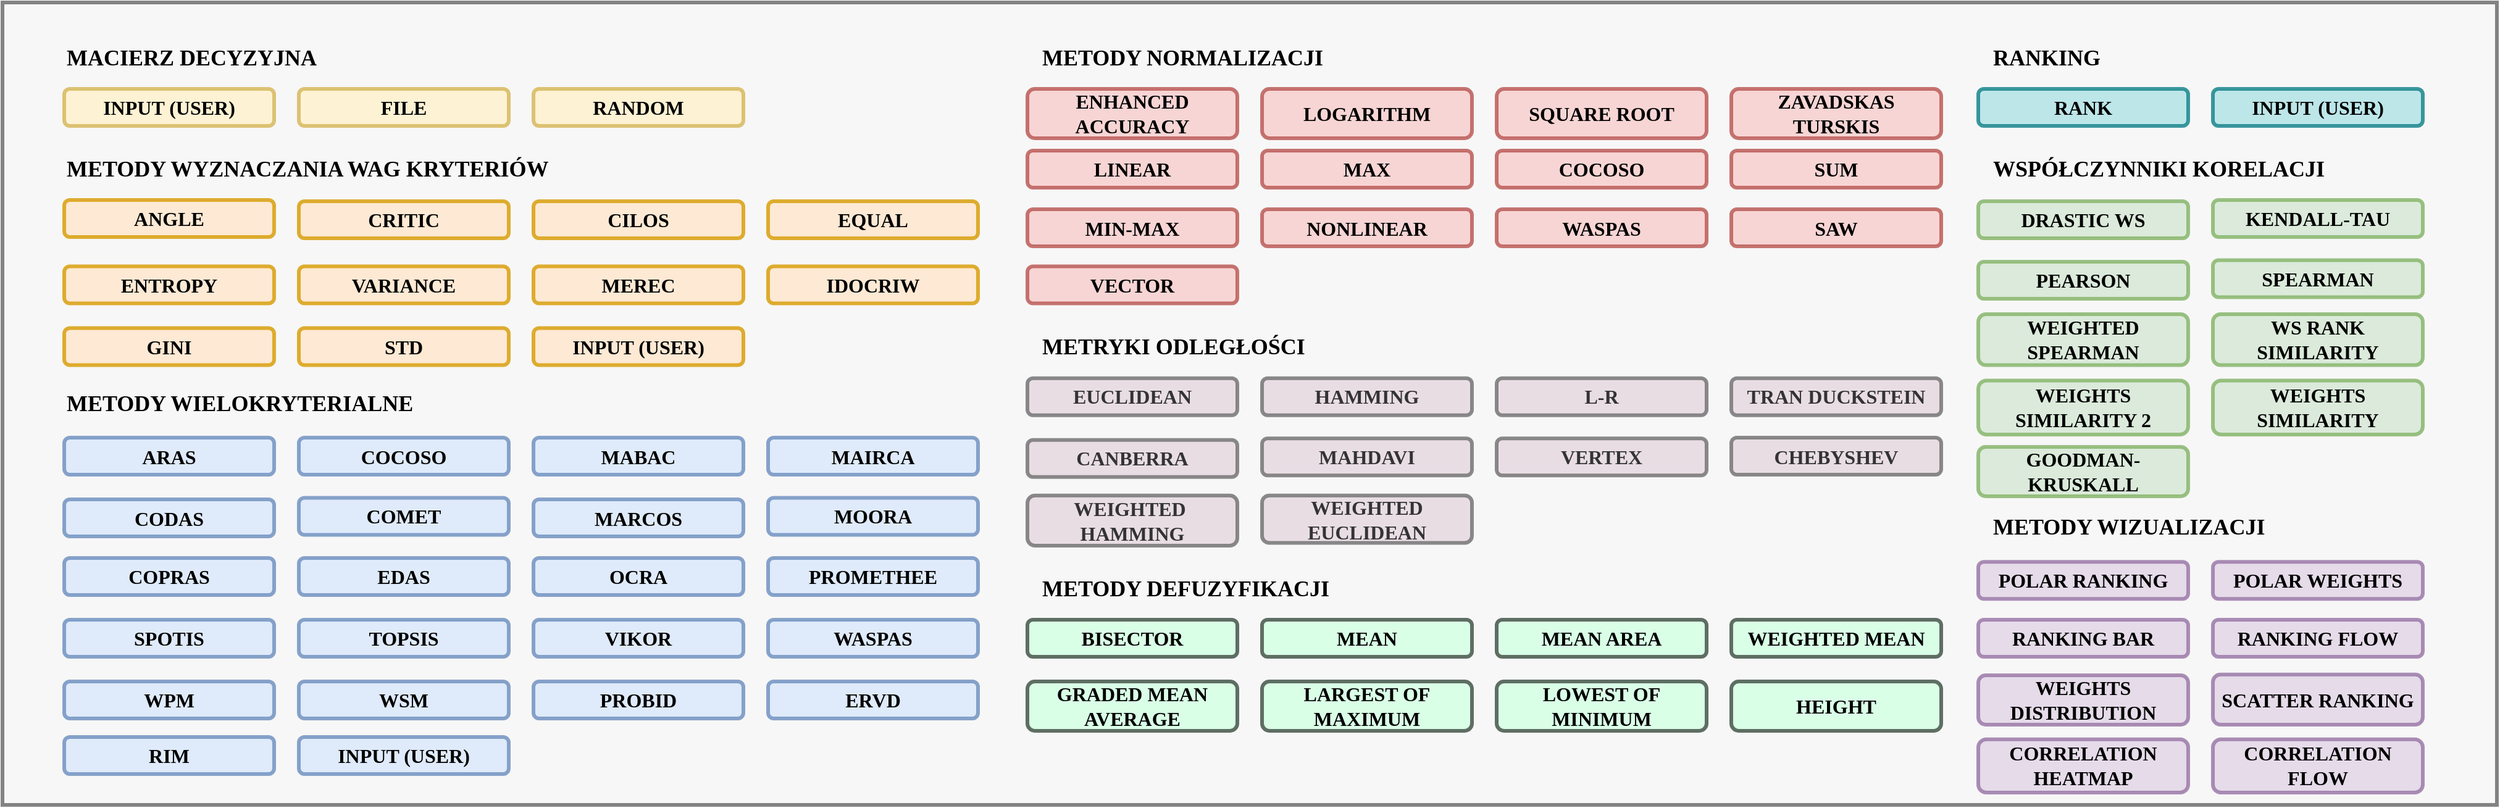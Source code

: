 <mxfile version="24.5.4" type="device">
  <diagram name="Strona-1" id="jpaMvelVWF1Mh6sMr1HV">
    <mxGraphModel dx="2520" dy="2734" grid="1" gridSize="10" guides="1" tooltips="1" connect="1" arrows="1" fold="1" page="1" pageScale="1" pageWidth="827" pageHeight="1169" math="0" shadow="0">
      <root>
        <mxCell id="0" />
        <mxCell id="1" parent="0" />
        <mxCell id="wmRTawZfQHPGaK_FYvVi-120" value="" style="rounded=0;whiteSpace=wrap;html=1;fillColor=#f5f5f5;fontColor=#333333;strokeColor=#666666;opacity=80;strokeWidth=3;fontFamily=Verdana;fontStyle=1;fontSize=12;" vertex="1" parent="1">
          <mxGeometry x="490" y="-750" width="2020" height="650" as="geometry" />
        </mxCell>
        <mxCell id="wmRTawZfQHPGaK_FYvVi-121" value="GOODMAN-KRUSKALL" style="rounded=1;whiteSpace=wrap;html=1;fontSize=16;fontFamily=Verdana;fillColor=#d5e8d4;strokeColor=#82b366;strokeWidth=3;opacity=80;fontStyle=1" vertex="1" parent="1">
          <mxGeometry x="2090" y="-390" width="170" height="40" as="geometry" />
        </mxCell>
        <mxCell id="wmRTawZfQHPGaK_FYvVi-122" value="PEARSON" style="rounded=1;whiteSpace=wrap;html=1;fontSize=16;fontFamily=Verdana;fillColor=#d5e8d4;strokeColor=#82b366;strokeWidth=3;opacity=80;fontStyle=1" vertex="1" parent="1">
          <mxGeometry x="2090" y="-540" width="170" height="30" as="geometry" />
        </mxCell>
        <mxCell id="wmRTawZfQHPGaK_FYvVi-123" value="KENDALL-TAU" style="rounded=1;whiteSpace=wrap;html=1;fontSize=16;fontFamily=Verdana;fillColor=#d5e8d4;strokeColor=#82b366;strokeWidth=3;opacity=80;fontStyle=1" vertex="1" parent="1">
          <mxGeometry x="2280" y="-590" width="170" height="30" as="geometry" />
        </mxCell>
        <mxCell id="wmRTawZfQHPGaK_FYvVi-124" value="SPEARMAN" style="rounded=1;whiteSpace=wrap;html=1;fontSize=16;fontFamily=Verdana;fillColor=#d5e8d4;strokeColor=#82b366;strokeWidth=3;opacity=80;fontStyle=1" vertex="1" parent="1">
          <mxGeometry x="2280" y="-541.25" width="170" height="30" as="geometry" />
        </mxCell>
        <mxCell id="wmRTawZfQHPGaK_FYvVi-125" value="WEIGHTED SPEARMAN" style="rounded=1;whiteSpace=wrap;html=1;fontSize=16;fontFamily=Verdana;fillColor=#d5e8d4;strokeColor=#82b366;strokeWidth=3;opacity=80;fontStyle=1" vertex="1" parent="1">
          <mxGeometry x="2090" y="-497.5" width="170" height="41.25" as="geometry" />
        </mxCell>
        <mxCell id="wmRTawZfQHPGaK_FYvVi-126" value="WS RANK SIMILARITY" style="rounded=1;whiteSpace=wrap;html=1;fontSize=16;fontFamily=Verdana;fillColor=#d5e8d4;strokeColor=#82b366;strokeWidth=3;opacity=80;fontStyle=1" vertex="1" parent="1">
          <mxGeometry x="2280" y="-497.5" width="170" height="41.25" as="geometry" />
        </mxCell>
        <mxCell id="wmRTawZfQHPGaK_FYvVi-127" value="GRADED MEAN AVERAGE" style="rounded=1;whiteSpace=wrap;html=1;fontFamily=Verdana;fontSize=16;strokeWidth=3;fillColor=#daffe7;strokeColor=#5E6E63;fontStyle=1" vertex="1" parent="1">
          <mxGeometry x="1320" y="-200" width="170" height="40" as="geometry" />
        </mxCell>
        <mxCell id="wmRTawZfQHPGaK_FYvVi-128" value="MEAN AREA" style="rounded=1;whiteSpace=wrap;html=1;fontFamily=Verdana;fontSize=16;strokeWidth=3;fillColor=#daffe7;strokeColor=#5E6E63;fontStyle=1" vertex="1" parent="1">
          <mxGeometry x="1700" y="-250" width="170" height="30" as="geometry" />
        </mxCell>
        <mxCell id="wmRTawZfQHPGaK_FYvVi-129" value="MEAN" style="rounded=1;whiteSpace=wrap;html=1;fontFamily=Verdana;fontSize=16;strokeWidth=3;fillColor=#daffe7;strokeColor=#5E6E63;fontStyle=1" vertex="1" parent="1">
          <mxGeometry x="1510" y="-250" width="170" height="30" as="geometry" />
        </mxCell>
        <mxCell id="wmRTawZfQHPGaK_FYvVi-130" value="WEIGHTED MEAN" style="rounded=1;whiteSpace=wrap;html=1;fontFamily=Verdana;fontSize=16;strokeWidth=3;fillColor=#daffe7;strokeColor=#5E6E63;fontStyle=1" vertex="1" parent="1">
          <mxGeometry x="1890" y="-250" width="170" height="30" as="geometry" />
        </mxCell>
        <mxCell id="wmRTawZfQHPGaK_FYvVi-131" value="DRASTIC WS" style="rounded=1;whiteSpace=wrap;html=1;fontSize=16;fontFamily=Verdana;fillColor=#d5e8d4;strokeColor=#82b366;strokeWidth=3;opacity=80;fontStyle=1" vertex="1" parent="1">
          <mxGeometry x="2090" y="-589" width="170" height="30" as="geometry" />
        </mxCell>
        <mxCell id="wmRTawZfQHPGaK_FYvVi-132" value="WEIGHTS SIMILARITY" style="rounded=1;whiteSpace=wrap;html=1;fontSize=16;fontFamily=Verdana;fillColor=#d5e8d4;strokeColor=#82b366;strokeWidth=3;opacity=80;fontStyle=1" vertex="1" parent="1">
          <mxGeometry x="2280" y="-443.75" width="170" height="43.75" as="geometry" />
        </mxCell>
        <mxCell id="wmRTawZfQHPGaK_FYvVi-133" value="WEIGHTS SIMILARITY 2" style="rounded=1;whiteSpace=wrap;html=1;fontSize=16;fontFamily=Verdana;fillColor=#d5e8d4;strokeColor=#82b366;strokeWidth=3;opacity=80;fontStyle=1" vertex="1" parent="1">
          <mxGeometry x="2090" y="-443.75" width="170" height="43.75" as="geometry" />
        </mxCell>
        <mxCell id="wmRTawZfQHPGaK_FYvVi-134" value="BISECTOR" style="rounded=1;whiteSpace=wrap;html=1;fontFamily=Verdana;fontSize=16;strokeWidth=3;fillColor=#daffe7;strokeColor=#5E6E63;fontStyle=1" vertex="1" parent="1">
          <mxGeometry x="1320" y="-250" width="170" height="30" as="geometry" />
        </mxCell>
        <mxCell id="wmRTawZfQHPGaK_FYvVi-135" value="HEIGHT" style="rounded=1;whiteSpace=wrap;html=1;fontFamily=Verdana;fontSize=16;strokeWidth=3;fillColor=#daffe7;strokeColor=#5E6E63;fontStyle=1" vertex="1" parent="1">
          <mxGeometry x="1890" y="-200" width="170" height="40" as="geometry" />
        </mxCell>
        <mxCell id="wmRTawZfQHPGaK_FYvVi-136" value="LARGEST OF MAXIMUM" style="rounded=1;whiteSpace=wrap;html=1;fontFamily=Verdana;fontSize=16;strokeWidth=3;fillColor=#daffe7;strokeColor=#5E6E63;fontStyle=1" vertex="1" parent="1">
          <mxGeometry x="1510" y="-200" width="170" height="40" as="geometry" />
        </mxCell>
        <mxCell id="wmRTawZfQHPGaK_FYvVi-137" value="LOWEST OF MINIMUM" style="rounded=1;whiteSpace=wrap;html=1;fontFamily=Verdana;fontSize=16;strokeWidth=3;fillColor=#daffe7;strokeColor=#5E6E63;fontStyle=1" vertex="1" parent="1">
          <mxGeometry x="1700" y="-200" width="170" height="40" as="geometry" />
        </mxCell>
        <mxCell id="wmRTawZfQHPGaK_FYvVi-138" value="EUCLIDEAN" style="rounded=1;whiteSpace=wrap;html=1;fontFamily=Verdana;fontSize=16;fillColor=#e6d8e0;strokeColor=#6E6E6E;opacity=80;strokeWidth=3;fontColor=#333333;fontStyle=1" vertex="1" parent="1">
          <mxGeometry x="1320" y="-445.62" width="170" height="30" as="geometry" />
        </mxCell>
        <mxCell id="wmRTawZfQHPGaK_FYvVi-139" value="CANBERRA" style="rounded=1;whiteSpace=wrap;html=1;fontFamily=Verdana;fontSize=16;fillColor=#e6d8e0;strokeColor=#6E6E6E;opacity=80;strokeWidth=3;fontColor=#333333;fontStyle=1" vertex="1" parent="1">
          <mxGeometry x="1320" y="-395.62" width="170" height="30" as="geometry" />
        </mxCell>
        <mxCell id="wmRTawZfQHPGaK_FYvVi-140" value="HAMMING" style="rounded=1;whiteSpace=wrap;html=1;fontFamily=Verdana;fontSize=16;fillColor=#e6d8e0;strokeColor=#6E6E6E;opacity=80;strokeWidth=3;fontColor=#333333;fontStyle=1" vertex="1" parent="1">
          <mxGeometry x="1510" y="-445.62" width="170" height="30" as="geometry" />
        </mxCell>
        <mxCell id="wmRTawZfQHPGaK_FYvVi-141" value="MAHDAVI" style="rounded=1;whiteSpace=wrap;html=1;fontFamily=Verdana;fontSize=16;fillColor=#e6d8e0;strokeColor=#6E6E6E;opacity=80;strokeWidth=3;fontColor=#333333;fontStyle=1" vertex="1" parent="1">
          <mxGeometry x="1510" y="-396.87" width="170" height="30" as="geometry" />
        </mxCell>
        <mxCell id="wmRTawZfQHPGaK_FYvVi-142" value="VERTEX" style="rounded=1;whiteSpace=wrap;html=1;fontFamily=Verdana;fontSize=16;fillColor=#e6d8e0;strokeColor=#6E6E6E;opacity=80;strokeWidth=3;fontColor=#333333;fontStyle=1" vertex="1" parent="1">
          <mxGeometry x="1700" y="-396.87" width="170" height="30" as="geometry" />
        </mxCell>
        <mxCell id="wmRTawZfQHPGaK_FYvVi-143" value="WEIGHTED&amp;nbsp;&lt;div&gt;HAMMING&lt;/div&gt;" style="rounded=1;whiteSpace=wrap;html=1;fontFamily=Verdana;fontSize=16;fillColor=#e6d8e0;strokeColor=#6E6E6E;opacity=80;strokeWidth=3;fontColor=#333333;fontStyle=1" vertex="1" parent="1">
          <mxGeometry x="1320" y="-350.63" width="170" height="40.63" as="geometry" />
        </mxCell>
        <mxCell id="wmRTawZfQHPGaK_FYvVi-144" value="L-R" style="rounded=1;whiteSpace=wrap;html=1;fontFamily=Verdana;fontSize=16;fillColor=#e6d8e0;strokeColor=#6E6E6E;opacity=80;strokeWidth=3;fontColor=#333333;fontStyle=1" vertex="1" parent="1">
          <mxGeometry x="1700" y="-445.62" width="170" height="30" as="geometry" />
        </mxCell>
        <mxCell id="wmRTawZfQHPGaK_FYvVi-145" value="TRAN DUCKSTEIN" style="rounded=1;whiteSpace=wrap;html=1;fontFamily=Verdana;fontSize=16;fillColor=#e6d8e0;strokeColor=#6E6E6E;opacity=80;strokeWidth=3;fontColor=#333333;fontStyle=1" vertex="1" parent="1">
          <mxGeometry x="1890" y="-445.62" width="170" height="30" as="geometry" />
        </mxCell>
        <mxCell id="wmRTawZfQHPGaK_FYvVi-146" value="WEIGHTED EUCLIDEAN" style="rounded=1;whiteSpace=wrap;html=1;fontFamily=Verdana;fontSize=16;fillColor=#e6d8e0;strokeColor=#6E6E6E;opacity=80;strokeWidth=3;fontColor=#333333;fontStyle=1" vertex="1" parent="1">
          <mxGeometry x="1510" y="-350.63" width="170" height="38.44" as="geometry" />
        </mxCell>
        <mxCell id="wmRTawZfQHPGaK_FYvVi-147" value="CHEBYSHEV" style="rounded=1;whiteSpace=wrap;html=1;fontFamily=Verdana;fontSize=16;fillColor=#e6d8e0;strokeColor=#6E6E6E;opacity=80;strokeWidth=3;fontColor=#333333;fontStyle=1" vertex="1" parent="1">
          <mxGeometry x="1890" y="-397.5" width="170" height="30" as="geometry" />
        </mxCell>
        <mxCell id="wmRTawZfQHPGaK_FYvVi-148" value="ENHANCED ACCURACY" style="rounded=1;whiteSpace=wrap;html=1;fontFamily=Verdana;fontSize=16;fillColor=#f8cecc;strokeColor=#b85450;strokeWidth=3;opacity=80;fontStyle=1" vertex="1" parent="1">
          <mxGeometry x="1320" y="-680" width="170" height="40" as="geometry" />
        </mxCell>
        <mxCell id="wmRTawZfQHPGaK_FYvVi-149" value="LINEAR" style="rounded=1;whiteSpace=wrap;html=1;fontFamily=Verdana;fontSize=16;fillColor=#f8cecc;strokeColor=#b85450;strokeWidth=3;opacity=80;fontStyle=1" vertex="1" parent="1">
          <mxGeometry x="1320" y="-630" width="170" height="30" as="geometry" />
        </mxCell>
        <mxCell id="wmRTawZfQHPGaK_FYvVi-150" value="LOGARITHM" style="rounded=1;whiteSpace=wrap;html=1;fontFamily=Verdana;fontSize=16;fillColor=#f8cecc;strokeColor=#b85450;strokeWidth=3;opacity=80;fontStyle=1" vertex="1" parent="1">
          <mxGeometry x="1510" y="-680" width="170" height="40" as="geometry" />
        </mxCell>
        <mxCell id="wmRTawZfQHPGaK_FYvVi-151" value="MAX" style="rounded=1;whiteSpace=wrap;html=1;fontFamily=Verdana;fontSize=16;fillColor=#f8cecc;strokeColor=#b85450;strokeWidth=3;opacity=80;fontStyle=1" vertex="1" parent="1">
          <mxGeometry x="1510" y="-630" width="170" height="30" as="geometry" />
        </mxCell>
        <mxCell id="wmRTawZfQHPGaK_FYvVi-152" value="MIN-MAX" style="rounded=1;whiteSpace=wrap;html=1;fontFamily=Verdana;fontSize=16;fillColor=#f8cecc;strokeColor=#b85450;strokeWidth=3;opacity=80;fontStyle=1" vertex="1" parent="1">
          <mxGeometry x="1320" y="-582.5" width="170" height="30" as="geometry" />
        </mxCell>
        <mxCell id="wmRTawZfQHPGaK_FYvVi-153" value="NONLINEAR" style="rounded=1;whiteSpace=wrap;html=1;fontFamily=Verdana;fontSize=16;fillColor=#f8cecc;strokeColor=#b85450;strokeWidth=3;opacity=80;fontStyle=1" vertex="1" parent="1">
          <mxGeometry x="1510" y="-582.5" width="170" height="30" as="geometry" />
        </mxCell>
        <mxCell id="wmRTawZfQHPGaK_FYvVi-154" value="SAW" style="rounded=1;whiteSpace=wrap;html=1;fontFamily=Verdana;fontSize=16;fillColor=#f8cecc;strokeColor=#b85450;strokeWidth=3;opacity=80;fontStyle=1" vertex="1" parent="1">
          <mxGeometry x="1890" y="-582.5" width="170" height="30" as="geometry" />
        </mxCell>
        <mxCell id="wmRTawZfQHPGaK_FYvVi-155" value="SUM" style="rounded=1;whiteSpace=wrap;html=1;fontFamily=Verdana;fontSize=16;fillColor=#f8cecc;strokeColor=#b85450;strokeWidth=3;opacity=80;fontStyle=1" vertex="1" parent="1">
          <mxGeometry x="1890" y="-630" width="170" height="30" as="geometry" />
        </mxCell>
        <mxCell id="wmRTawZfQHPGaK_FYvVi-156" value="VECTOR" style="rounded=1;whiteSpace=wrap;html=1;fontFamily=Verdana;fontSize=16;fillColor=#f8cecc;strokeColor=#b85450;strokeWidth=3;opacity=80;fontStyle=1" vertex="1" parent="1">
          <mxGeometry x="1320" y="-536.25" width="170" height="30" as="geometry" />
        </mxCell>
        <mxCell id="wmRTawZfQHPGaK_FYvVi-157" value="ZAVADSKAS TURSKIS" style="rounded=1;whiteSpace=wrap;html=1;fontFamily=Verdana;fontSize=16;fillColor=#f8cecc;strokeColor=#b85450;strokeWidth=3;opacity=80;fontStyle=1" vertex="1" parent="1">
          <mxGeometry x="1890" y="-680" width="170" height="40" as="geometry" />
        </mxCell>
        <mxCell id="wmRTawZfQHPGaK_FYvVi-158" value="SQUARE ROOT" style="rounded=1;whiteSpace=wrap;html=1;fontFamily=Verdana;fontSize=16;fillColor=#f8cecc;strokeColor=#b85450;strokeWidth=3;opacity=80;fontStyle=1" vertex="1" parent="1">
          <mxGeometry x="1700" y="-680" width="170" height="40" as="geometry" />
        </mxCell>
        <mxCell id="wmRTawZfQHPGaK_FYvVi-159" value="WASPAS" style="rounded=1;whiteSpace=wrap;html=1;fontFamily=Verdana;fontSize=16;fillColor=#f8cecc;strokeColor=#b85450;strokeWidth=3;opacity=80;fontStyle=1" vertex="1" parent="1">
          <mxGeometry x="1700" y="-582.5" width="170" height="30" as="geometry" />
        </mxCell>
        <mxCell id="wmRTawZfQHPGaK_FYvVi-160" value="COCOSO" style="rounded=1;whiteSpace=wrap;html=1;fontFamily=Verdana;fontSize=16;fillColor=#f8cecc;strokeColor=#b85450;strokeWidth=3;opacity=80;fontStyle=1" vertex="1" parent="1">
          <mxGeometry x="1700" y="-630" width="170" height="30" as="geometry" />
        </mxCell>
        <mxCell id="wmRTawZfQHPGaK_FYvVi-161" value="INPUT (USER)" style="rounded=1;whiteSpace=wrap;html=1;fontFamily=Verdana;fontSize=16;fillColor=#fff2cc;strokeColor=#d6b656;strokeWidth=3;opacity=80;fontStyle=1" vertex="1" parent="1">
          <mxGeometry x="540" y="-680" width="170" height="30" as="geometry" />
        </mxCell>
        <mxCell id="wmRTawZfQHPGaK_FYvVi-162" value="FILE" style="rounded=1;whiteSpace=wrap;html=1;fontFamily=Verdana;fontSize=16;fillColor=#fff2cc;strokeColor=#d6b656;strokeWidth=3;opacity=80;fontStyle=1" vertex="1" parent="1">
          <mxGeometry x="730" y="-680" width="170" height="30" as="geometry" />
        </mxCell>
        <mxCell id="wmRTawZfQHPGaK_FYvVi-163" value="RANDOM" style="rounded=1;whiteSpace=wrap;html=1;fontFamily=Verdana;fontSize=16;fillColor=#fff2cc;strokeColor=#d6b656;strokeWidth=3;opacity=80;fontStyle=1" vertex="1" parent="1">
          <mxGeometry x="920" y="-680" width="170" height="30" as="geometry" />
        </mxCell>
        <mxCell id="wmRTawZfQHPGaK_FYvVi-164" value="ANGLE" style="rounded=1;whiteSpace=wrap;html=1;fontFamily=Verdana;fontSize=16;fillColor=#ffe6cc;strokeColor=#d79b00;strokeWidth=3;opacity=80;fontStyle=1" vertex="1" parent="1">
          <mxGeometry x="540" y="-590" width="170" height="30" as="geometry" />
        </mxCell>
        <mxCell id="wmRTawZfQHPGaK_FYvVi-165" value="CRITIC" style="rounded=1;whiteSpace=wrap;html=1;fontFamily=Verdana;fontSize=16;fillColor=#ffe6cc;strokeColor=#d79b00;strokeWidth=3;opacity=80;fontStyle=1" vertex="1" parent="1">
          <mxGeometry x="730" y="-589" width="170" height="30" as="geometry" />
        </mxCell>
        <mxCell id="wmRTawZfQHPGaK_FYvVi-166" value="CILOS" style="rounded=1;whiteSpace=wrap;html=1;fontFamily=Verdana;fontSize=16;fillColor=#ffe6cc;strokeColor=#d79b00;strokeWidth=3;opacity=80;fontStyle=1" vertex="1" parent="1">
          <mxGeometry x="920" y="-589" width="170" height="30" as="geometry" />
        </mxCell>
        <mxCell id="wmRTawZfQHPGaK_FYvVi-167" value="ENTROPY" style="rounded=1;whiteSpace=wrap;html=1;fontFamily=Verdana;fontSize=16;fillColor=#ffe6cc;strokeColor=#d79b00;strokeWidth=3;opacity=80;fontStyle=1" vertex="1" parent="1">
          <mxGeometry x="540" y="-536.25" width="170" height="30" as="geometry" />
        </mxCell>
        <mxCell id="wmRTawZfQHPGaK_FYvVi-168" value="EQUAL" style="rounded=1;whiteSpace=wrap;html=1;fontFamily=Verdana;fontSize=16;fillColor=#ffe6cc;strokeColor=#d79b00;strokeWidth=3;opacity=80;fontStyle=1" vertex="1" parent="1">
          <mxGeometry x="1110" y="-589" width="170" height="30" as="geometry" />
        </mxCell>
        <mxCell id="wmRTawZfQHPGaK_FYvVi-169" value="GINI" style="rounded=1;whiteSpace=wrap;html=1;fontFamily=Verdana;fontSize=16;fillColor=#ffe6cc;strokeColor=#d79b00;strokeWidth=3;opacity=80;fontStyle=1" vertex="1" parent="1">
          <mxGeometry x="540" y="-486.25" width="170" height="30" as="geometry" />
        </mxCell>
        <mxCell id="wmRTawZfQHPGaK_FYvVi-170" value="IDOCRIW" style="rounded=1;whiteSpace=wrap;html=1;fontFamily=Verdana;fontSize=16;fillColor=#ffe6cc;strokeColor=#d79b00;strokeWidth=3;opacity=80;fontStyle=1" vertex="1" parent="1">
          <mxGeometry x="1110" y="-536.25" width="170" height="30" as="geometry" />
        </mxCell>
        <mxCell id="wmRTawZfQHPGaK_FYvVi-171" value="INPUT (USER)" style="rounded=1;whiteSpace=wrap;html=1;fontFamily=Verdana;fontSize=16;fillColor=#ffe6cc;strokeColor=#d79b00;strokeWidth=3;opacity=80;fontStyle=1" vertex="1" parent="1">
          <mxGeometry x="920" y="-486.25" width="170" height="30" as="geometry" />
        </mxCell>
        <mxCell id="wmRTawZfQHPGaK_FYvVi-172" value="MEREC" style="rounded=1;whiteSpace=wrap;html=1;fontFamily=Verdana;fontSize=16;fillColor=#ffe6cc;strokeColor=#d79b00;strokeWidth=3;opacity=80;fontStyle=1" vertex="1" parent="1">
          <mxGeometry x="920" y="-536.25" width="170" height="30" as="geometry" />
        </mxCell>
        <mxCell id="wmRTawZfQHPGaK_FYvVi-173" value="STD" style="rounded=1;whiteSpace=wrap;html=1;fontFamily=Verdana;fontSize=16;fillColor=#ffe6cc;strokeColor=#d79b00;strokeWidth=3;opacity=80;fontStyle=1" vertex="1" parent="1">
          <mxGeometry x="730" y="-486.25" width="170" height="30" as="geometry" />
        </mxCell>
        <mxCell id="wmRTawZfQHPGaK_FYvVi-174" value="VARIANCE" style="rounded=1;whiteSpace=wrap;html=1;fontFamily=Verdana;fontSize=16;fillColor=#ffe6cc;strokeColor=#d79b00;strokeWidth=3;opacity=80;fontStyle=1" vertex="1" parent="1">
          <mxGeometry x="730" y="-536.25" width="170" height="30" as="geometry" />
        </mxCell>
        <mxCell id="wmRTawZfQHPGaK_FYvVi-175" value="RANK" style="rounded=1;whiteSpace=wrap;html=1;fontFamily=Verdana;fontSize=16;fillColor=#b0e3e6;strokeColor=#0e8088;opacity=80;strokeWidth=3;fontStyle=1" vertex="1" parent="1">
          <mxGeometry x="2090" y="-680" width="170" height="30" as="geometry" />
        </mxCell>
        <mxCell id="wmRTawZfQHPGaK_FYvVi-176" value="INPUT (USER)" style="rounded=1;whiteSpace=wrap;html=1;fontFamily=Verdana;fontSize=16;fillColor=#b0e3e6;strokeColor=#0e8088;opacity=80;strokeWidth=3;fontStyle=1" vertex="1" parent="1">
          <mxGeometry x="2280" y="-680" width="170" height="30" as="geometry" />
        </mxCell>
        <mxCell id="wmRTawZfQHPGaK_FYvVi-177" value="ARAS" style="rounded=1;whiteSpace=wrap;html=1;fontFamily=Verdana;fontSize=16;fillColor=#dae8fc;strokeColor=#6c8ebf;strokeWidth=3;opacity=80;fontStyle=1" vertex="1" parent="1">
          <mxGeometry x="540" y="-397.5" width="170" height="30" as="geometry" />
        </mxCell>
        <mxCell id="wmRTawZfQHPGaK_FYvVi-178" value="CODAS" style="rounded=1;whiteSpace=wrap;html=1;fontFamily=Verdana;fontSize=16;fillColor=#dae8fc;strokeColor=#6c8ebf;strokeWidth=3;opacity=80;fontStyle=1" vertex="1" parent="1">
          <mxGeometry x="540" y="-347.5" width="170" height="30" as="geometry" />
        </mxCell>
        <mxCell id="wmRTawZfQHPGaK_FYvVi-179" value="COCOSO" style="rounded=1;whiteSpace=wrap;html=1;fontFamily=Verdana;fontSize=16;fillColor=#dae8fc;strokeColor=#6c8ebf;strokeWidth=3;opacity=80;fontStyle=1" vertex="1" parent="1">
          <mxGeometry x="730" y="-397.5" width="170" height="30" as="geometry" />
        </mxCell>
        <mxCell id="wmRTawZfQHPGaK_FYvVi-180" value="COMET" style="rounded=1;whiteSpace=wrap;html=1;fontFamily=Verdana;fontSize=16;fillColor=#dae8fc;strokeColor=#6c8ebf;strokeWidth=3;opacity=80;fontStyle=1" vertex="1" parent="1">
          <mxGeometry x="730" y="-348.75" width="170" height="30" as="geometry" />
        </mxCell>
        <mxCell id="wmRTawZfQHPGaK_FYvVi-181" value="COPRAS" style="rounded=1;whiteSpace=wrap;html=1;fontFamily=Verdana;fontSize=16;fillColor=#dae8fc;strokeColor=#6c8ebf;strokeWidth=3;opacity=80;fontStyle=1" vertex="1" parent="1">
          <mxGeometry x="540" y="-300" width="170" height="30" as="geometry" />
        </mxCell>
        <mxCell id="wmRTawZfQHPGaK_FYvVi-182" value="EDAS" style="rounded=1;whiteSpace=wrap;html=1;fontFamily=Verdana;fontSize=16;fillColor=#dae8fc;strokeColor=#6c8ebf;strokeWidth=3;opacity=80;fontStyle=1" vertex="1" parent="1">
          <mxGeometry x="730" y="-300" width="170" height="30" as="geometry" />
        </mxCell>
        <mxCell id="wmRTawZfQHPGaK_FYvVi-183" value="MABAC" style="rounded=1;whiteSpace=wrap;html=1;fontFamily=Verdana;fontSize=16;fillColor=#dae8fc;strokeColor=#6c8ebf;strokeWidth=3;opacity=80;fontStyle=1" vertex="1" parent="1">
          <mxGeometry x="920" y="-397.5" width="170" height="30" as="geometry" />
        </mxCell>
        <mxCell id="wmRTawZfQHPGaK_FYvVi-184" value="MAIRCA" style="rounded=1;whiteSpace=wrap;html=1;fontFamily=Verdana;fontSize=16;fillColor=#dae8fc;strokeColor=#6c8ebf;strokeWidth=3;opacity=80;fontStyle=1" vertex="1" parent="1">
          <mxGeometry x="1110" y="-397.5" width="170" height="30" as="geometry" />
        </mxCell>
        <mxCell id="wmRTawZfQHPGaK_FYvVi-185" value="MARCOS" style="rounded=1;whiteSpace=wrap;html=1;fontFamily=Verdana;fontSize=16;fillColor=#dae8fc;strokeColor=#6c8ebf;strokeWidth=3;opacity=80;fontStyle=1" vertex="1" parent="1">
          <mxGeometry x="920" y="-347.5" width="170" height="30" as="geometry" />
        </mxCell>
        <mxCell id="wmRTawZfQHPGaK_FYvVi-186" value="MOORA" style="rounded=1;whiteSpace=wrap;html=1;fontFamily=Verdana;fontSize=16;fillColor=#dae8fc;strokeColor=#6c8ebf;strokeWidth=3;opacity=80;fontStyle=1" vertex="1" parent="1">
          <mxGeometry x="1110" y="-348.75" width="170" height="30" as="geometry" />
        </mxCell>
        <mxCell id="wmRTawZfQHPGaK_FYvVi-187" value="OCRA" style="rounded=1;whiteSpace=wrap;html=1;fontFamily=Verdana;fontSize=16;fillColor=#dae8fc;strokeColor=#6c8ebf;strokeWidth=3;opacity=80;fontStyle=1" vertex="1" parent="1">
          <mxGeometry x="920" y="-300" width="170" height="30" as="geometry" />
        </mxCell>
        <mxCell id="wmRTawZfQHPGaK_FYvVi-188" value="PROMETHEE" style="rounded=1;whiteSpace=wrap;html=1;fontFamily=Verdana;fontSize=16;fillColor=#dae8fc;strokeColor=#6c8ebf;strokeWidth=3;opacity=80;fontStyle=1" vertex="1" parent="1">
          <mxGeometry x="1110" y="-300" width="170" height="30" as="geometry" />
        </mxCell>
        <mxCell id="wmRTawZfQHPGaK_FYvVi-189" value="SPOTIS" style="rounded=1;whiteSpace=wrap;html=1;fontFamily=Verdana;fontSize=16;fillColor=#dae8fc;strokeColor=#6c8ebf;strokeWidth=3;opacity=80;fontStyle=1" vertex="1" parent="1">
          <mxGeometry x="540" y="-250" width="170" height="30" as="geometry" />
        </mxCell>
        <mxCell id="wmRTawZfQHPGaK_FYvVi-190" value="VIKOR" style="rounded=1;whiteSpace=wrap;html=1;fontFamily=Verdana;fontSize=16;fillColor=#dae8fc;strokeColor=#6c8ebf;strokeWidth=3;opacity=80;fontStyle=1" vertex="1" parent="1">
          <mxGeometry x="920" y="-250" width="170" height="30" as="geometry" />
        </mxCell>
        <mxCell id="wmRTawZfQHPGaK_FYvVi-191" value="WASPAS" style="rounded=1;whiteSpace=wrap;html=1;fontFamily=Verdana;fontSize=16;fillColor=#dae8fc;strokeColor=#6c8ebf;strokeWidth=3;opacity=80;fontStyle=1" vertex="1" parent="1">
          <mxGeometry x="1110" y="-250" width="170" height="30" as="geometry" />
        </mxCell>
        <mxCell id="wmRTawZfQHPGaK_FYvVi-192" value="TOPSIS" style="rounded=1;whiteSpace=wrap;html=1;fontFamily=Verdana;fontSize=16;fillColor=#dae8fc;strokeColor=#6c8ebf;strokeWidth=3;opacity=80;fontStyle=1" vertex="1" parent="1">
          <mxGeometry x="730" y="-250" width="170" height="30" as="geometry" />
        </mxCell>
        <mxCell id="wmRTawZfQHPGaK_FYvVi-193" value="WPM" style="rounded=1;whiteSpace=wrap;html=1;fontFamily=Verdana;fontSize=16;fillColor=#dae8fc;strokeColor=#6c8ebf;strokeWidth=3;opacity=80;fontStyle=1" vertex="1" parent="1">
          <mxGeometry x="540" y="-200" width="170" height="30" as="geometry" />
        </mxCell>
        <mxCell id="wmRTawZfQHPGaK_FYvVi-194" value="WSM" style="rounded=1;whiteSpace=wrap;html=1;fontFamily=Verdana;fontSize=16;fillColor=#dae8fc;strokeColor=#6c8ebf;strokeWidth=3;opacity=80;fontStyle=1" vertex="1" parent="1">
          <mxGeometry x="730" y="-200" width="170" height="30" as="geometry" />
        </mxCell>
        <mxCell id="wmRTawZfQHPGaK_FYvVi-195" value="PROBID" style="rounded=1;whiteSpace=wrap;html=1;fontFamily=Verdana;fontSize=16;fillColor=#dae8fc;strokeColor=#6c8ebf;strokeWidth=3;opacity=80;fontStyle=1" vertex="1" parent="1">
          <mxGeometry x="920" y="-200" width="170" height="30" as="geometry" />
        </mxCell>
        <mxCell id="wmRTawZfQHPGaK_FYvVi-196" value="ERVD" style="rounded=1;whiteSpace=wrap;html=1;fontFamily=Verdana;fontSize=16;fillColor=#dae8fc;strokeColor=#6c8ebf;strokeWidth=3;opacity=80;fontStyle=1" vertex="1" parent="1">
          <mxGeometry x="1110" y="-200" width="170" height="30" as="geometry" />
        </mxCell>
        <mxCell id="wmRTawZfQHPGaK_FYvVi-197" value="RIM" style="rounded=1;whiteSpace=wrap;html=1;fontFamily=Verdana;fontSize=16;fillColor=#dae8fc;strokeColor=#6c8ebf;strokeWidth=3;opacity=80;fontStyle=1" vertex="1" parent="1">
          <mxGeometry x="540" y="-155" width="170" height="30" as="geometry" />
        </mxCell>
        <mxCell id="wmRTawZfQHPGaK_FYvVi-198" value="INPUT (USER)" style="rounded=1;whiteSpace=wrap;html=1;fontFamily=Verdana;fontSize=16;fillColor=#dae8fc;strokeColor=#6c8ebf;strokeWidth=3;opacity=80;fontStyle=1" vertex="1" parent="1">
          <mxGeometry x="730" y="-155" width="170" height="30" as="geometry" />
        </mxCell>
        <mxCell id="wmRTawZfQHPGaK_FYvVi-199" value="WEIGHTS DISTRIBUTION" style="rounded=1;whiteSpace=wrap;html=1;fontFamily=Verdana;fontSize=16;fillColor=#e1d5e7;strokeColor=#9673a6;strokeWidth=3;opacity=80;fontStyle=1" vertex="1" parent="1">
          <mxGeometry x="2090" y="-205" width="170" height="40" as="geometry" />
        </mxCell>
        <mxCell id="wmRTawZfQHPGaK_FYvVi-200" value="RANKING BAR" style="rounded=1;whiteSpace=wrap;html=1;fontFamily=Verdana;fontSize=16;fillColor=#e1d5e7;strokeColor=#9673a6;strokeWidth=3;opacity=80;fontStyle=1" vertex="1" parent="1">
          <mxGeometry x="2090" y="-250" width="170" height="30" as="geometry" />
        </mxCell>
        <mxCell id="wmRTawZfQHPGaK_FYvVi-201" value="POLAR WEIGHTS" style="rounded=1;whiteSpace=wrap;html=1;fontFamily=Verdana;fontSize=16;fillColor=#e1d5e7;strokeColor=#9673a6;strokeWidth=3;opacity=80;fontStyle=1" vertex="1" parent="1">
          <mxGeometry x="2280" y="-296.87" width="170" height="30" as="geometry" />
        </mxCell>
        <mxCell id="wmRTawZfQHPGaK_FYvVi-202" value="RANKING FLOW" style="rounded=1;whiteSpace=wrap;html=1;fontFamily=Verdana;fontSize=16;fillColor=#e1d5e7;strokeColor=#9673a6;strokeWidth=3;opacity=80;fontStyle=1" vertex="1" parent="1">
          <mxGeometry x="2280" y="-250" width="170" height="30" as="geometry" />
        </mxCell>
        <mxCell id="wmRTawZfQHPGaK_FYvVi-203" value="POLAR RANKING" style="rounded=1;whiteSpace=wrap;html=1;fontFamily=Verdana;fontSize=16;fillColor=#e1d5e7;strokeColor=#9673a6;strokeWidth=3;opacity=80;fontStyle=1" vertex="1" parent="1">
          <mxGeometry x="2090" y="-296.87" width="170" height="30" as="geometry" />
        </mxCell>
        <mxCell id="wmRTawZfQHPGaK_FYvVi-204" value="SCATTER RANKING" style="rounded=1;whiteSpace=wrap;html=1;fontFamily=Verdana;fontSize=16;fillColor=#e1d5e7;strokeColor=#9673a6;strokeWidth=3;opacity=80;fontStyle=1" vertex="1" parent="1">
          <mxGeometry x="2280" y="-205.63" width="170" height="40.63" as="geometry" />
        </mxCell>
        <mxCell id="wmRTawZfQHPGaK_FYvVi-205" value="CORRELATION HEATMAP" style="rounded=1;whiteSpace=wrap;html=1;fontFamily=Verdana;fontSize=16;fillColor=#e1d5e7;strokeColor=#9673a6;strokeWidth=3;opacity=80;fontStyle=1" vertex="1" parent="1">
          <mxGeometry x="2090" y="-153.12" width="170" height="43.12" as="geometry" />
        </mxCell>
        <mxCell id="wmRTawZfQHPGaK_FYvVi-206" value="CORRELATION FLOW" style="rounded=1;whiteSpace=wrap;html=1;fontFamily=Verdana;fontSize=16;fillColor=#e1d5e7;strokeColor=#9673a6;strokeWidth=3;opacity=80;fontStyle=1" vertex="1" parent="1">
          <mxGeometry x="2280" y="-153.12" width="170" height="43.12" as="geometry" />
        </mxCell>
        <mxCell id="wmRTawZfQHPGaK_FYvVi-207" value="MACIERZ DECYZYJNA" style="text;html=1;strokeColor=none;fillColor=none;align=left;verticalAlign=middle;whiteSpace=wrap;rounded=0;fontFamily=Verdana;spacingLeft=10;fontStyle=1;fontSize=18;" vertex="1" parent="1">
          <mxGeometry x="530" y="-720" width="290" height="30" as="geometry" />
        </mxCell>
        <mxCell id="wmRTawZfQHPGaK_FYvVi-208" value="METODY WYZNACZANIA WAG KRYTERIÓW" style="text;html=1;strokeColor=none;fillColor=none;align=left;verticalAlign=middle;whiteSpace=wrap;rounded=0;fontFamily=Verdana;spacingLeft=10;fontStyle=1;fontSize=18;" vertex="1" parent="1">
          <mxGeometry x="530" y="-630" width="480" height="30" as="geometry" />
        </mxCell>
        <mxCell id="wmRTawZfQHPGaK_FYvVi-209" value="METODY WIELOKRYTERIALNE" style="text;html=1;strokeColor=none;fillColor=none;align=left;verticalAlign=middle;whiteSpace=wrap;rounded=0;fontFamily=Verdana;spacingLeft=10;fontStyle=1;fontSize=18;" vertex="1" parent="1">
          <mxGeometry x="530" y="-440" width="350" height="30" as="geometry" />
        </mxCell>
        <mxCell id="wmRTawZfQHPGaK_FYvVi-210" value="METODY NORMALIZACJI" style="text;html=1;strokeColor=none;fillColor=none;align=left;verticalAlign=middle;whiteSpace=wrap;rounded=0;fontFamily=Verdana;spacingLeft=10;fontStyle=1;fontSize=18;" vertex="1" parent="1">
          <mxGeometry x="1320" y="-720" width="310" height="30" as="geometry" />
        </mxCell>
        <mxCell id="wmRTawZfQHPGaK_FYvVi-211" value="METRYKI ODLEGŁOŚCI" style="text;html=1;strokeColor=none;fillColor=none;align=left;verticalAlign=middle;whiteSpace=wrap;rounded=0;fontFamily=Verdana;spacingLeft=10;fontStyle=1;fontSize=18;" vertex="1" parent="1">
          <mxGeometry x="1320" y="-486.25" width="270" height="30" as="geometry" />
        </mxCell>
        <mxCell id="wmRTawZfQHPGaK_FYvVi-212" value="METODY DEFUZYFIKACJI" style="text;html=1;strokeColor=none;fillColor=none;align=left;verticalAlign=middle;whiteSpace=wrap;rounded=0;fontFamily=Verdana;spacingLeft=10;fontStyle=1;fontSize=18;" vertex="1" parent="1">
          <mxGeometry x="1320" y="-290" width="360" height="30" as="geometry" />
        </mxCell>
        <mxCell id="wmRTawZfQHPGaK_FYvVi-213" value="WSPÓŁCZYNNIKI KORELACJI" style="text;html=1;strokeColor=none;fillColor=none;align=left;verticalAlign=middle;whiteSpace=wrap;rounded=0;fontFamily=Verdana;spacingLeft=10;fontStyle=1;fontSize=18;" vertex="1" parent="1">
          <mxGeometry x="2090" y="-630" width="360" height="30" as="geometry" />
        </mxCell>
        <mxCell id="wmRTawZfQHPGaK_FYvVi-214" value="METODY WIZUALIZACJI" style="text;html=1;strokeColor=none;fillColor=none;align=left;verticalAlign=middle;whiteSpace=wrap;rounded=0;fontFamily=Verdana;spacingLeft=10;fontStyle=1;fontSize=18;" vertex="1" parent="1">
          <mxGeometry x="2090" y="-340" width="320" height="30" as="geometry" />
        </mxCell>
        <mxCell id="wmRTawZfQHPGaK_FYvVi-215" value="RANKING" style="text;html=1;strokeColor=none;fillColor=none;align=left;verticalAlign=middle;whiteSpace=wrap;rounded=0;fontFamily=Verdana;spacingLeft=10;fontStyle=1;fontSize=18;" vertex="1" parent="1">
          <mxGeometry x="2090" y="-720" width="270" height="30" as="geometry" />
        </mxCell>
      </root>
    </mxGraphModel>
  </diagram>
</mxfile>

